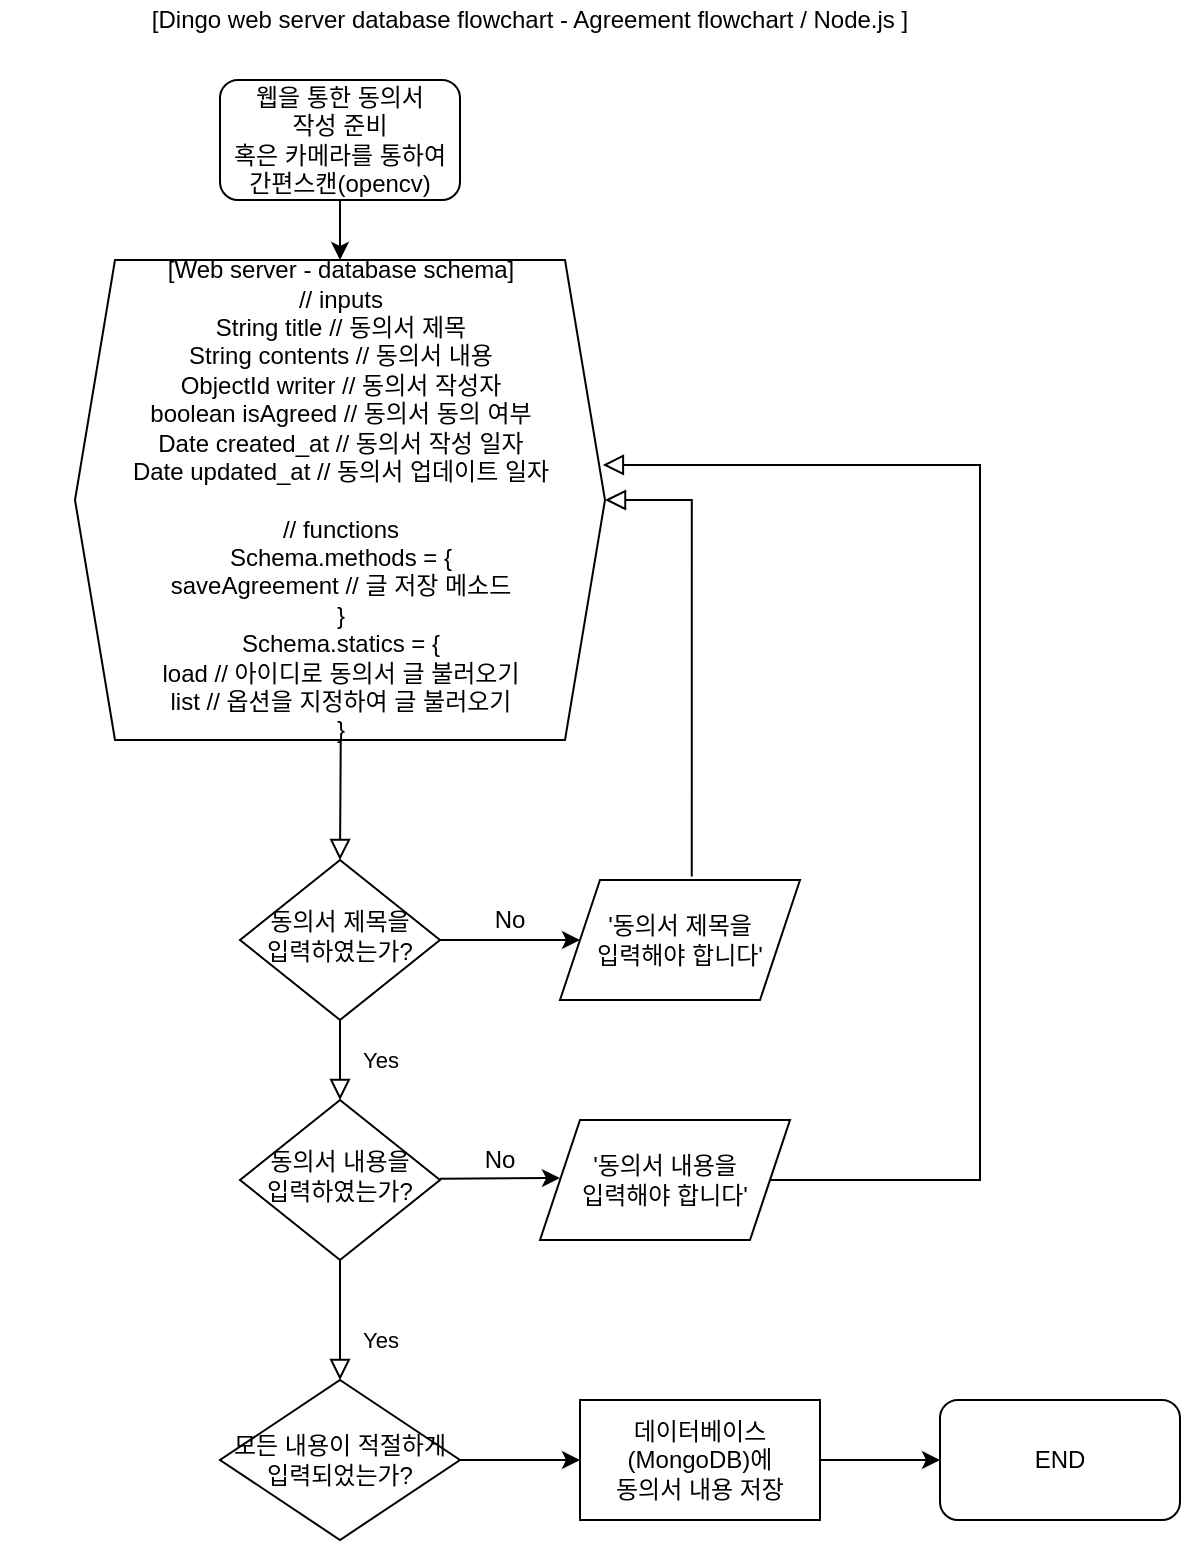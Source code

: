 <mxfile version="13.5.9" type="github" pages="2">
  <diagram id="C5RBs43oDa-KdzZeNtuy" name="Page-1">
    <mxGraphModel dx="303" dy="334" grid="1" gridSize="10" guides="1" tooltips="1" connect="1" arrows="1" fold="1" page="1" pageScale="1" pageWidth="827" pageHeight="1169" math="0" shadow="0">
      <root>
        <mxCell id="WIyWlLk6GJQsqaUBKTNV-0" />
        <mxCell id="WIyWlLk6GJQsqaUBKTNV-1" parent="WIyWlLk6GJQsqaUBKTNV-0" />
        <mxCell id="WIyWlLk6GJQsqaUBKTNV-2" value="" style="rounded=0;html=1;jettySize=auto;orthogonalLoop=1;fontSize=11;endArrow=block;endFill=0;endSize=8;strokeWidth=1;shadow=0;labelBackgroundColor=none;edgeStyle=orthogonalEdgeStyle;" parent="WIyWlLk6GJQsqaUBKTNV-1" target="WIyWlLk6GJQsqaUBKTNV-6" edge="1">
          <mxGeometry relative="1" as="geometry">
            <mxPoint x="220" y="310" as="sourcePoint" />
          </mxGeometry>
        </mxCell>
        <mxCell id="WIyWlLk6GJQsqaUBKTNV-3" value="웹을 통한 동의서&lt;br&gt;작성 준비&lt;br&gt;혹은 카메라를 통하여 간편스캔(opencv)" style="rounded=1;whiteSpace=wrap;html=1;fontSize=12;glass=0;strokeWidth=1;shadow=0;" parent="WIyWlLk6GJQsqaUBKTNV-1" vertex="1">
          <mxGeometry x="160" y="80" width="120" height="60" as="geometry" />
        </mxCell>
        <mxCell id="WIyWlLk6GJQsqaUBKTNV-4" value="Yes" style="rounded=0;html=1;jettySize=auto;orthogonalLoop=1;fontSize=11;endArrow=block;endFill=0;endSize=8;strokeWidth=1;shadow=0;labelBackgroundColor=none;edgeStyle=orthogonalEdgeStyle;" parent="WIyWlLk6GJQsqaUBKTNV-1" source="WIyWlLk6GJQsqaUBKTNV-6" target="WIyWlLk6GJQsqaUBKTNV-10" edge="1">
          <mxGeometry y="20" relative="1" as="geometry">
            <mxPoint as="offset" />
          </mxGeometry>
        </mxCell>
        <mxCell id="WIyWlLk6GJQsqaUBKTNV-6" value="동의서 제목을&lt;br&gt;입력하였는가?" style="rhombus;whiteSpace=wrap;html=1;shadow=0;fontFamily=Helvetica;fontSize=12;align=center;strokeWidth=1;spacing=6;spacingTop=-4;" parent="WIyWlLk6GJQsqaUBKTNV-1" vertex="1">
          <mxGeometry x="170" y="470" width="100" height="80" as="geometry" />
        </mxCell>
        <mxCell id="WIyWlLk6GJQsqaUBKTNV-8" value="Yes" style="rounded=0;html=1;jettySize=auto;orthogonalLoop=1;fontSize=11;endArrow=block;endFill=0;endSize=8;strokeWidth=1;shadow=0;labelBackgroundColor=none;edgeStyle=orthogonalEdgeStyle;" parent="WIyWlLk6GJQsqaUBKTNV-1" source="WIyWlLk6GJQsqaUBKTNV-10" edge="1">
          <mxGeometry x="0.333" y="20" relative="1" as="geometry">
            <mxPoint as="offset" />
            <mxPoint x="220" y="730" as="targetPoint" />
          </mxGeometry>
        </mxCell>
        <mxCell id="WIyWlLk6GJQsqaUBKTNV-9" value="" style="edgeStyle=orthogonalEdgeStyle;rounded=0;html=1;jettySize=auto;orthogonalLoop=1;fontSize=11;endArrow=block;endFill=0;endSize=8;strokeWidth=1;shadow=0;labelBackgroundColor=none;entryX=0.996;entryY=0.427;entryDx=0;entryDy=0;entryPerimeter=0;exitX=1;exitY=0.5;exitDx=0;exitDy=0;" parent="WIyWlLk6GJQsqaUBKTNV-1" source="PqTYXORRvB1QIEcxUU9d-19" target="PqTYXORRvB1QIEcxUU9d-0" edge="1">
          <mxGeometry y="10" relative="1" as="geometry">
            <mxPoint as="offset" />
            <mxPoint x="330" y="220" as="targetPoint" />
            <Array as="points">
              <mxPoint x="540" y="630" />
              <mxPoint x="540" y="273" />
            </Array>
          </mxGeometry>
        </mxCell>
        <mxCell id="WIyWlLk6GJQsqaUBKTNV-10" value="동의서 내용을&lt;br&gt;입력하였는가?" style="rhombus;whiteSpace=wrap;html=1;shadow=0;fontFamily=Helvetica;fontSize=12;align=center;strokeWidth=1;spacing=6;spacingTop=-4;" parent="WIyWlLk6GJQsqaUBKTNV-1" vertex="1">
          <mxGeometry x="170" y="590" width="100" height="80" as="geometry" />
        </mxCell>
        <mxCell id="PqTYXORRvB1QIEcxUU9d-0" value="[Web server - database schema]&lt;br&gt;// inputs&lt;br&gt;String title // 동의서 제목&lt;br&gt;String contents // 동의서 내용&lt;br&gt;ObjectId writer // 동의서 작성자&lt;br&gt;boolean isAgreed // 동의서 동의 여부&lt;br&gt;Date created_at // 동의서 작성 일자&lt;br&gt;Date updated_at // 동의서 업데이트 일자&lt;br&gt;&lt;br&gt;// functions&lt;br&gt;Schema.methods = {&lt;br&gt;saveAgreement // 글 저장 메소드&lt;br&gt;}&lt;br&gt;Schema.statics = {&lt;br&gt;load // 아이디로 동의서 글 불러오기&lt;br&gt;list // 옵션을 지정하여 글 불러오기&lt;br&gt;}" style="shape=hexagon;perimeter=hexagonPerimeter2;whiteSpace=wrap;html=1;fixedSize=1;" vertex="1" parent="WIyWlLk6GJQsqaUBKTNV-1">
          <mxGeometry x="87.5" y="170" width="265" height="240" as="geometry" />
        </mxCell>
        <mxCell id="PqTYXORRvB1QIEcxUU9d-1" value="" style="endArrow=classic;html=1;entryX=0.5;entryY=0;entryDx=0;entryDy=0;" edge="1" parent="WIyWlLk6GJQsqaUBKTNV-1" target="PqTYXORRvB1QIEcxUU9d-0">
          <mxGeometry width="50" height="50" relative="1" as="geometry">
            <mxPoint x="220" y="140" as="sourcePoint" />
            <mxPoint x="380" y="100" as="targetPoint" />
          </mxGeometry>
        </mxCell>
        <mxCell id="PqTYXORRvB1QIEcxUU9d-3" value="[Dingo web server database flowchart - Agreement flowchart / Node.js ]" style="text;html=1;strokeColor=none;fillColor=none;align=center;verticalAlign=middle;whiteSpace=wrap;rounded=0;" vertex="1" parent="WIyWlLk6GJQsqaUBKTNV-1">
          <mxGeometry x="50" y="40" width="530" height="20" as="geometry" />
        </mxCell>
        <mxCell id="PqTYXORRvB1QIEcxUU9d-4" value="모든 내용이 적절하게&lt;br&gt;입력되었는가?" style="rhombus;whiteSpace=wrap;html=1;" vertex="1" parent="WIyWlLk6GJQsqaUBKTNV-1">
          <mxGeometry x="160" y="730" width="120" height="80" as="geometry" />
        </mxCell>
        <mxCell id="PqTYXORRvB1QIEcxUU9d-5" value="" style="endArrow=classic;html=1;" edge="1" parent="WIyWlLk6GJQsqaUBKTNV-1">
          <mxGeometry width="50" height="50" relative="1" as="geometry">
            <mxPoint x="280" y="770" as="sourcePoint" />
            <mxPoint x="340" y="770" as="targetPoint" />
          </mxGeometry>
        </mxCell>
        <mxCell id="PqTYXORRvB1QIEcxUU9d-7" value="데이터베이스(MongoDB)에&lt;br&gt;동의서 내용 저장" style="rounded=0;whiteSpace=wrap;html=1;" vertex="1" parent="WIyWlLk6GJQsqaUBKTNV-1">
          <mxGeometry x="340" y="740" width="120" height="60" as="geometry" />
        </mxCell>
        <mxCell id="PqTYXORRvB1QIEcxUU9d-8" value="END" style="rounded=1;whiteSpace=wrap;html=1;" vertex="1" parent="WIyWlLk6GJQsqaUBKTNV-1">
          <mxGeometry x="520" y="740" width="120" height="60" as="geometry" />
        </mxCell>
        <mxCell id="PqTYXORRvB1QIEcxUU9d-11" value="" style="endArrow=classic;html=1;entryX=0;entryY=0.5;entryDx=0;entryDy=0;" edge="1" parent="WIyWlLk6GJQsqaUBKTNV-1" target="PqTYXORRvB1QIEcxUU9d-8">
          <mxGeometry width="50" height="50" relative="1" as="geometry">
            <mxPoint x="460" y="770" as="sourcePoint" />
            <mxPoint x="510" y="720" as="targetPoint" />
          </mxGeometry>
        </mxCell>
        <mxCell id="PqTYXORRvB1QIEcxUU9d-12" value="&#39;동의서 제목을&lt;br&gt;입력해야 합니다&#39;" style="shape=parallelogram;perimeter=parallelogramPerimeter;whiteSpace=wrap;html=1;fixedSize=1;" vertex="1" parent="WIyWlLk6GJQsqaUBKTNV-1">
          <mxGeometry x="330" y="480" width="120" height="60" as="geometry" />
        </mxCell>
        <mxCell id="PqTYXORRvB1QIEcxUU9d-15" value="" style="endArrow=classic;html=1;" edge="1" parent="WIyWlLk6GJQsqaUBKTNV-1" target="PqTYXORRvB1QIEcxUU9d-12">
          <mxGeometry width="50" height="50" relative="1" as="geometry">
            <mxPoint x="270" y="510" as="sourcePoint" />
            <mxPoint x="320" y="460" as="targetPoint" />
          </mxGeometry>
        </mxCell>
        <mxCell id="PqTYXORRvB1QIEcxUU9d-16" value="No" style="text;html=1;strokeColor=none;fillColor=none;align=center;verticalAlign=middle;whiteSpace=wrap;rounded=0;" vertex="1" parent="WIyWlLk6GJQsqaUBKTNV-1">
          <mxGeometry x="285" y="490" width="40" height="20" as="geometry" />
        </mxCell>
        <mxCell id="PqTYXORRvB1QIEcxUU9d-18" value="" style="edgeStyle=orthogonalEdgeStyle;rounded=0;html=1;jettySize=auto;orthogonalLoop=1;fontSize=11;endArrow=block;endFill=0;endSize=8;strokeWidth=1;shadow=0;labelBackgroundColor=none;entryX=1;entryY=0.5;entryDx=0;entryDy=0;exitX=0.549;exitY=-0.029;exitDx=0;exitDy=0;exitPerimeter=0;" edge="1" parent="WIyWlLk6GJQsqaUBKTNV-1" source="PqTYXORRvB1QIEcxUU9d-12" target="PqTYXORRvB1QIEcxUU9d-0">
          <mxGeometry x="-0.067" y="16" relative="1" as="geometry">
            <mxPoint as="offset" />
            <mxPoint x="280.0" y="520" as="sourcePoint" />
            <mxPoint x="334.16" y="239.78" as="targetPoint" />
            <Array as="points">
              <mxPoint x="396" y="290" />
            </Array>
          </mxGeometry>
        </mxCell>
        <mxCell id="PqTYXORRvB1QIEcxUU9d-19" value="&#39;동의서 내용을&lt;br&gt;입력해야 합니다&#39;" style="shape=parallelogram;perimeter=parallelogramPerimeter;whiteSpace=wrap;html=1;fixedSize=1;" vertex="1" parent="WIyWlLk6GJQsqaUBKTNV-1">
          <mxGeometry x="320" y="600" width="125" height="60" as="geometry" />
        </mxCell>
        <mxCell id="PqTYXORRvB1QIEcxUU9d-20" value="No" style="text;html=1;strokeColor=none;fillColor=none;align=center;verticalAlign=middle;whiteSpace=wrap;rounded=0;" vertex="1" parent="WIyWlLk6GJQsqaUBKTNV-1">
          <mxGeometry x="280" y="610" width="40" height="20" as="geometry" />
        </mxCell>
        <mxCell id="PqTYXORRvB1QIEcxUU9d-21" value="" style="endArrow=classic;html=1;" edge="1" parent="WIyWlLk6GJQsqaUBKTNV-1">
          <mxGeometry width="50" height="50" relative="1" as="geometry">
            <mxPoint x="270" y="629.43" as="sourcePoint" />
            <mxPoint x="330" y="629" as="targetPoint" />
          </mxGeometry>
        </mxCell>
      </root>
    </mxGraphModel>
  </diagram>
  <diagram id="_5OAGe97bpap3oaQ18Kr" name="Page-2">
    <mxGraphModel dx="1818" dy="2006" grid="1" gridSize="10" guides="1" tooltips="1" connect="1" arrows="1" fold="1" page="1" pageScale="1" pageWidth="1169" pageHeight="827" math="0" shadow="0">
      <root>
        <mxCell id="Jn6X8U36RHpzR_EdLx2H-0" />
        <mxCell id="Jn6X8U36RHpzR_EdLx2H-1" parent="Jn6X8U36RHpzR_EdLx2H-0" />
        <mxCell id="Jn6X8U36RHpzR_EdLx2H-6" value="" style="rounded=0;whiteSpace=wrap;html=1;" vertex="1" parent="Jn6X8U36RHpzR_EdLx2H-1">
          <mxGeometry x="100" y="300" width="460" height="50" as="geometry" />
        </mxCell>
        <mxCell id="Jn6X8U36RHpzR_EdLx2H-8" value="NodeJS::&lt;br&gt;database_loader::&lt;br&gt;function&lt;br&gt;createSchema" style="text;html=1;strokeColor=none;fillColor=none;align=center;verticalAlign=middle;whiteSpace=wrap;rounded=0;" vertex="1" parent="Jn6X8U36RHpzR_EdLx2H-1">
          <mxGeometry x="100" y="315" width="130" height="20" as="geometry" />
        </mxCell>
        <mxCell id="22Enb_b1Fq2Z85dF0i7O-0" value="[Web server - agreement schema]&lt;br&gt;// inputs&lt;br&gt;String title // 동의서 제목&lt;br&gt;String contents // 동의서 내용&lt;br&gt;ObjectId writer // 동의서 작성자&lt;br&gt;reference: userSchema&lt;br&gt;boolean isAgreed // 동의서 동의 여부&lt;br&gt;Date created_at // 동의서 작성 일자&lt;br&gt;Date updated_at // 동의서 업데이트 일자&lt;br&gt;&lt;br&gt;// functions&lt;br&gt;Schema.methods = {&lt;br&gt;saveAgreement // 글 저장 메소드&lt;br&gt;}&lt;br&gt;Schema.statics = {&lt;br&gt;load // 아이디로 동의서 글 불러오기&lt;br&gt;list // 옵션을 지정하여 글 불러오기&lt;br&gt;}" style="shape=hexagon;perimeter=hexagonPerimeter2;whiteSpace=wrap;html=1;fixedSize=1;" vertex="1" parent="Jn6X8U36RHpzR_EdLx2H-1">
          <mxGeometry x="238.5" y="10" width="265" height="260" as="geometry" />
        </mxCell>
        <mxCell id="22Enb_b1Fq2Z85dF0i7O-1" value="" style="endArrow=classic;html=1;exitX=0.491;exitY=1.008;exitDx=0;exitDy=0;exitPerimeter=0;" edge="1" parent="Jn6X8U36RHpzR_EdLx2H-1" source="22Enb_b1Fq2Z85dF0i7O-0">
          <mxGeometry width="50" height="50" relative="1" as="geometry">
            <mxPoint x="380" y="350" as="sourcePoint" />
            <mxPoint x="369" y="300" as="targetPoint" />
          </mxGeometry>
        </mxCell>
        <mxCell id="22Enb_b1Fq2Z85dF0i7O-2" value="Input: predefined agreement database schema" style="text;html=1;strokeColor=none;fillColor=none;align=left;verticalAlign=middle;whiteSpace=wrap;rounded=0;" vertex="1" parent="Jn6X8U36RHpzR_EdLx2H-1">
          <mxGeometry x="236" y="301" width="270" height="20" as="geometry" />
        </mxCell>
        <mxCell id="22Enb_b1Fq2Z85dF0i7O-3" value="" style="endArrow=none;html=1;entryX=1;entryY=0.5;entryDx=0;entryDy=0;exitX=0.99;exitY=0.495;exitDx=0;exitDy=0;exitPerimeter=0;" edge="1" parent="Jn6X8U36RHpzR_EdLx2H-1" source="Jn6X8U36RHpzR_EdLx2H-8" target="Jn6X8U36RHpzR_EdLx2H-6">
          <mxGeometry width="50" height="50" relative="1" as="geometry">
            <mxPoint x="230" y="325" as="sourcePoint" />
            <mxPoint x="330" y="280" as="targetPoint" />
          </mxGeometry>
        </mxCell>
        <mxCell id="22Enb_b1Fq2Z85dF0i7O-4" value="" style="endArrow=none;html=1;exitX=0.278;exitY=1.004;exitDx=0;exitDy=0;exitPerimeter=0;entryX=0.277;entryY=0;entryDx=0;entryDy=0;entryPerimeter=0;" edge="1" parent="Jn6X8U36RHpzR_EdLx2H-1" source="Jn6X8U36RHpzR_EdLx2H-6" target="Jn6X8U36RHpzR_EdLx2H-6">
          <mxGeometry width="50" height="50" relative="1" as="geometry">
            <mxPoint x="250" y="330" as="sourcePoint" />
            <mxPoint x="300" y="280" as="targetPoint" />
          </mxGeometry>
        </mxCell>
        <mxCell id="22Enb_b1Fq2Z85dF0i7O-6" value="Output: Agreement Model" style="text;html=1;strokeColor=none;fillColor=none;align=left;verticalAlign=middle;whiteSpace=wrap;rounded=0;" vertex="1" parent="Jn6X8U36RHpzR_EdLx2H-1">
          <mxGeometry x="236" y="325" width="324" height="20" as="geometry" />
        </mxCell>
        <mxCell id="22Enb_b1Fq2Z85dF0i7O-8" value="Configuration&lt;br&gt;Step" style="ellipse;whiteSpace=wrap;html=1;" vertex="1" parent="Jn6X8U36RHpzR_EdLx2H-1">
          <mxGeometry x="200" y="464" width="110" height="50" as="geometry" />
        </mxCell>
        <mxCell id="22Enb_b1Fq2Z85dF0i7O-15" value="[Web server - user schema]&lt;br&gt;// inputs&lt;br&gt;String email // 이메일&lt;br&gt;String hashed_password // 암호화된 비밀번호&lt;br&gt;String salt // 비밀번호 암호화를 위한 salt&lt;br&gt;String name // 학부모 이름&lt;br&gt;String childName // 아동 이름&lt;br&gt;Date created_at // 아이디 생성 일자&lt;br&gt;Date updated_at // 아이디 정보 업데이트 일자" style="shape=hexagon;perimeter=hexagonPerimeter2;whiteSpace=wrap;html=1;fixedSize=1;" vertex="1" parent="Jn6X8U36RHpzR_EdLx2H-1">
          <mxGeometry x="600" y="20" width="265" height="150" as="geometry" />
        </mxCell>
        <mxCell id="22Enb_b1Fq2Z85dF0i7O-16" value="" style="endArrow=classic;html=1;exitX=0;exitY=0.5;exitDx=0;exitDy=0;entryX=0.979;entryY=0.329;entryDx=0;entryDy=0;entryPerimeter=0;" edge="1" parent="Jn6X8U36RHpzR_EdLx2H-1" source="22Enb_b1Fq2Z85dF0i7O-15" target="22Enb_b1Fq2Z85dF0i7O-0">
          <mxGeometry width="50" height="50" relative="1" as="geometry">
            <mxPoint x="510" y="150" as="sourcePoint" />
            <mxPoint x="510" y="95" as="targetPoint" />
          </mxGeometry>
        </mxCell>
        <mxCell id="22Enb_b1Fq2Z85dF0i7O-17" value="" style="rounded=0;whiteSpace=wrap;html=1;" vertex="1" parent="Jn6X8U36RHpzR_EdLx2H-1">
          <mxGeometry x="630" y="299.8" width="460" height="50" as="geometry" />
        </mxCell>
        <mxCell id="22Enb_b1Fq2Z85dF0i7O-18" value="NodeJS::&lt;br&gt;database_loader::&lt;br&gt;function&lt;br&gt;refineScannedDoc" style="text;html=1;strokeColor=none;fillColor=none;align=center;verticalAlign=middle;whiteSpace=wrap;rounded=0;" vertex="1" parent="Jn6X8U36RHpzR_EdLx2H-1">
          <mxGeometry x="630" y="314.8" width="130" height="20" as="geometry" />
        </mxCell>
        <mxCell id="22Enb_b1Fq2Z85dF0i7O-19" value="Input: scanned document" style="text;html=1;strokeColor=none;fillColor=none;align=left;verticalAlign=middle;whiteSpace=wrap;rounded=0;" vertex="1" parent="Jn6X8U36RHpzR_EdLx2H-1">
          <mxGeometry x="766" y="300.8" width="270" height="20" as="geometry" />
        </mxCell>
        <mxCell id="22Enb_b1Fq2Z85dF0i7O-20" value="" style="endArrow=none;html=1;entryX=1;entryY=0.5;entryDx=0;entryDy=0;exitX=0.99;exitY=0.495;exitDx=0;exitDy=0;exitPerimeter=0;" edge="1" parent="Jn6X8U36RHpzR_EdLx2H-1" source="22Enb_b1Fq2Z85dF0i7O-18" target="22Enb_b1Fq2Z85dF0i7O-17">
          <mxGeometry width="50" height="50" relative="1" as="geometry">
            <mxPoint x="760" y="324.8" as="sourcePoint" />
            <mxPoint x="860" y="279.8" as="targetPoint" />
          </mxGeometry>
        </mxCell>
        <mxCell id="22Enb_b1Fq2Z85dF0i7O-21" value="" style="endArrow=none;html=1;exitX=0.278;exitY=1.004;exitDx=0;exitDy=0;exitPerimeter=0;entryX=0.277;entryY=0;entryDx=0;entryDy=0;entryPerimeter=0;" edge="1" parent="Jn6X8U36RHpzR_EdLx2H-1" source="22Enb_b1Fq2Z85dF0i7O-17" target="22Enb_b1Fq2Z85dF0i7O-17">
          <mxGeometry width="50" height="50" relative="1" as="geometry">
            <mxPoint x="780" y="329.8" as="sourcePoint" />
            <mxPoint x="830" y="279.8" as="targetPoint" />
          </mxGeometry>
        </mxCell>
        <mxCell id="22Enb_b1Fq2Z85dF0i7O-22" value="Output: Agreement Model" style="text;html=1;strokeColor=none;fillColor=none;align=left;verticalAlign=middle;whiteSpace=wrap;rounded=0;" vertex="1" parent="Jn6X8U36RHpzR_EdLx2H-1">
          <mxGeometry x="766" y="324.8" width="344" height="25.2" as="geometry" />
        </mxCell>
        <mxCell id="22Enb_b1Fq2Z85dF0i7O-23" value="Printed&lt;br&gt;paper document" style="whiteSpace=wrap;html=1;aspect=fixed;" vertex="1" parent="Jn6X8U36RHpzR_EdLx2H-1">
          <mxGeometry x="910" y="80" width="150" height="150" as="geometry" />
        </mxCell>
        <mxCell id="22Enb_b1Fq2Z85dF0i7O-24" value="" style="endArrow=classic;html=1;entryX=0.629;entryY=-0.029;entryDx=0;entryDy=0;entryPerimeter=0;exitX=0.5;exitY=1;exitDx=0;exitDy=0;" edge="1" parent="Jn6X8U36RHpzR_EdLx2H-1" source="22Enb_b1Fq2Z85dF0i7O-23" target="22Enb_b1Fq2Z85dF0i7O-17">
          <mxGeometry width="50" height="50" relative="1" as="geometry">
            <mxPoint x="940" y="270" as="sourcePoint" />
            <mxPoint x="990" y="220" as="targetPoint" />
          </mxGeometry>
        </mxCell>
        <mxCell id="22Enb_b1Fq2Z85dF0i7O-26" value="Scanned by user using openCV and&lt;br&gt;Machine Learning" style="text;html=1;strokeColor=none;fillColor=none;align=center;verticalAlign=middle;whiteSpace=wrap;rounded=0;" vertex="1" parent="Jn6X8U36RHpzR_EdLx2H-1">
          <mxGeometry x="980" y="240" width="120" height="50" as="geometry" />
        </mxCell>
        <mxCell id="22Enb_b1Fq2Z85dF0i7O-33" value="" style="rounded=0;whiteSpace=wrap;html=1;" vertex="1" parent="Jn6X8U36RHpzR_EdLx2H-1">
          <mxGeometry x="340" y="414" width="460" height="50" as="geometry" />
        </mxCell>
        <mxCell id="22Enb_b1Fq2Z85dF0i7O-34" value="Web::&lt;br&gt;/process&lt;br&gt;/addagreement" style="text;html=1;strokeColor=none;fillColor=none;align=center;verticalAlign=middle;whiteSpace=wrap;rounded=0;" vertex="1" parent="Jn6X8U36RHpzR_EdLx2H-1">
          <mxGeometry x="340" y="429" width="130" height="20" as="geometry" />
        </mxCell>
        <mxCell id="22Enb_b1Fq2Z85dF0i7O-35" value="Input: User inputs" style="text;html=1;strokeColor=none;fillColor=none;align=left;verticalAlign=middle;whiteSpace=wrap;rounded=0;" vertex="1" parent="Jn6X8U36RHpzR_EdLx2H-1">
          <mxGeometry x="476" y="415" width="270" height="20" as="geometry" />
        </mxCell>
        <mxCell id="22Enb_b1Fq2Z85dF0i7O-36" value="" style="endArrow=none;html=1;entryX=1;entryY=0.5;entryDx=0;entryDy=0;exitX=0.99;exitY=0.495;exitDx=0;exitDy=0;exitPerimeter=0;" edge="1" parent="Jn6X8U36RHpzR_EdLx2H-1" source="22Enb_b1Fq2Z85dF0i7O-34" target="22Enb_b1Fq2Z85dF0i7O-33">
          <mxGeometry width="50" height="50" relative="1" as="geometry">
            <mxPoint x="470" y="439" as="sourcePoint" />
            <mxPoint x="570" y="394" as="targetPoint" />
          </mxGeometry>
        </mxCell>
        <mxCell id="22Enb_b1Fq2Z85dF0i7O-37" value="" style="endArrow=none;html=1;exitX=0.278;exitY=1.004;exitDx=0;exitDy=0;exitPerimeter=0;entryX=0.277;entryY=0;entryDx=0;entryDy=0;entryPerimeter=0;" edge="1" parent="Jn6X8U36RHpzR_EdLx2H-1" source="22Enb_b1Fq2Z85dF0i7O-33" target="22Enb_b1Fq2Z85dF0i7O-33">
          <mxGeometry width="50" height="50" relative="1" as="geometry">
            <mxPoint x="490" y="444" as="sourcePoint" />
            <mxPoint x="540" y="394" as="targetPoint" />
          </mxGeometry>
        </mxCell>
        <mxCell id="22Enb_b1Fq2Z85dF0i7O-38" value="Callback: addagreement" style="text;html=1;strokeColor=none;fillColor=none;align=left;verticalAlign=middle;whiteSpace=wrap;rounded=0;" vertex="1" parent="Jn6X8U36RHpzR_EdLx2H-1">
          <mxGeometry x="476" y="439" width="324" height="20" as="geometry" />
        </mxCell>
        <mxCell id="22Enb_b1Fq2Z85dF0i7O-40" value="Model&lt;br&gt;Predefinition&lt;br&gt;Step" style="ellipse;whiteSpace=wrap;html=1;" vertex="1" parent="Jn6X8U36RHpzR_EdLx2H-1">
          <mxGeometry x="110" y="200" width="110" height="70" as="geometry" />
        </mxCell>
        <mxCell id="22Enb_b1Fq2Z85dF0i7O-41" value="" style="rounded=0;whiteSpace=wrap;html=1;" vertex="1" parent="Jn6X8U36RHpzR_EdLx2H-1">
          <mxGeometry x="340" y="500" width="460" height="50" as="geometry" />
        </mxCell>
        <mxCell id="22Enb_b1Fq2Z85dF0i7O-42" value="MongoDB::&lt;br&gt;function saveAgreement" style="text;html=1;strokeColor=none;fillColor=none;align=center;verticalAlign=middle;whiteSpace=wrap;rounded=0;" vertex="1" parent="Jn6X8U36RHpzR_EdLx2H-1">
          <mxGeometry x="340" y="515" width="130" height="20" as="geometry" />
        </mxCell>
        <mxCell id="22Enb_b1Fq2Z85dF0i7O-43" value="Callback: addagreement" style="text;html=1;strokeColor=none;fillColor=none;align=left;verticalAlign=middle;whiteSpace=wrap;rounded=0;" vertex="1" parent="Jn6X8U36RHpzR_EdLx2H-1">
          <mxGeometry x="476" y="501" width="270" height="20" as="geometry" />
        </mxCell>
        <mxCell id="22Enb_b1Fq2Z85dF0i7O-44" value="" style="endArrow=none;html=1;entryX=1;entryY=0.5;entryDx=0;entryDy=0;exitX=0.99;exitY=0.495;exitDx=0;exitDy=0;exitPerimeter=0;" edge="1" parent="Jn6X8U36RHpzR_EdLx2H-1" source="22Enb_b1Fq2Z85dF0i7O-42" target="22Enb_b1Fq2Z85dF0i7O-41">
          <mxGeometry width="50" height="50" relative="1" as="geometry">
            <mxPoint x="470" y="525" as="sourcePoint" />
            <mxPoint x="570" y="480" as="targetPoint" />
          </mxGeometry>
        </mxCell>
        <mxCell id="22Enb_b1Fq2Z85dF0i7O-45" value="" style="endArrow=none;html=1;exitX=0.278;exitY=1.004;exitDx=0;exitDy=0;exitPerimeter=0;entryX=0.277;entryY=0;entryDx=0;entryDy=0;entryPerimeter=0;" edge="1" parent="Jn6X8U36RHpzR_EdLx2H-1" source="22Enb_b1Fq2Z85dF0i7O-41" target="22Enb_b1Fq2Z85dF0i7O-41">
          <mxGeometry width="50" height="50" relative="1" as="geometry">
            <mxPoint x="490" y="530" as="sourcePoint" />
            <mxPoint x="540" y="480" as="targetPoint" />
          </mxGeometry>
        </mxCell>
        <mxCell id="22Enb_b1Fq2Z85dF0i7O-46" value="Callback Output: saveAgreement" style="text;html=1;strokeColor=none;fillColor=none;align=left;verticalAlign=middle;whiteSpace=wrap;rounded=0;" vertex="1" parent="Jn6X8U36RHpzR_EdLx2H-1">
          <mxGeometry x="476" y="525" width="324" height="20" as="geometry" />
        </mxCell>
        <mxCell id="22Enb_b1Fq2Z85dF0i7O-47" value="동의서 데이터베이스&lt;br&gt;생성" style="rounded=0;whiteSpace=wrap;html=1;" vertex="1" parent="Jn6X8U36RHpzR_EdLx2H-1">
          <mxGeometry x="500" y="580" width="120" height="60" as="geometry" />
        </mxCell>
        <mxCell id="22Enb_b1Fq2Z85dF0i7O-48" value="" style="rounded=0;whiteSpace=wrap;html=1;" vertex="1" parent="Jn6X8U36RHpzR_EdLx2H-1">
          <mxGeometry x="46" y="700" width="320" height="50" as="geometry" />
        </mxCell>
        <mxCell id="22Enb_b1Fq2Z85dF0i7O-49" value="user::&lt;br&gt;showAgreement" style="text;html=1;strokeColor=none;fillColor=none;align=center;verticalAlign=middle;whiteSpace=wrap;rounded=0;" vertex="1" parent="Jn6X8U36RHpzR_EdLx2H-1">
          <mxGeometry x="46" y="715" width="130" height="20" as="geometry" />
        </mxCell>
        <mxCell id="22Enb_b1Fq2Z85dF0i7O-50" value="Callback:&amp;nbsp;&lt;span style=&quot;text-align: center&quot;&gt;showAgreement&lt;/span&gt;&lt;span style=&quot;text-align: center&quot;&gt;(req: ID)&lt;/span&gt;" style="text;html=1;strokeColor=none;fillColor=none;align=left;verticalAlign=middle;whiteSpace=wrap;rounded=0;" vertex="1" parent="Jn6X8U36RHpzR_EdLx2H-1">
          <mxGeometry x="182" y="701" width="188" height="20" as="geometry" />
        </mxCell>
        <mxCell id="22Enb_b1Fq2Z85dF0i7O-51" value="" style="endArrow=none;html=1;entryX=0.893;entryY=-0.043;entryDx=0;entryDy=0;entryPerimeter=0;" edge="1" parent="Jn6X8U36RHpzR_EdLx2H-1" target="22Enb_b1Fq2Z85dF0i7O-53">
          <mxGeometry width="50" height="50" relative="1" as="geometry">
            <mxPoint x="166" y="724" as="sourcePoint" />
            <mxPoint x="276" y="680" as="targetPoint" />
          </mxGeometry>
        </mxCell>
        <mxCell id="22Enb_b1Fq2Z85dF0i7O-52" value="" style="endArrow=none;html=1;exitX=0.365;exitY=0.981;exitDx=0;exitDy=0;exitPerimeter=0;entryX=0.364;entryY=0.003;entryDx=0;entryDy=0;entryPerimeter=0;" edge="1" parent="Jn6X8U36RHpzR_EdLx2H-1" source="22Enb_b1Fq2Z85dF0i7O-48" target="22Enb_b1Fq2Z85dF0i7O-48">
          <mxGeometry width="50" height="50" relative="1" as="geometry">
            <mxPoint x="196" y="730" as="sourcePoint" />
            <mxPoint x="246" y="680" as="targetPoint" />
          </mxGeometry>
        </mxCell>
        <mxCell id="22Enb_b1Fq2Z85dF0i7O-53" value="Output: Agreement list" style="text;html=1;strokeColor=none;fillColor=none;align=left;verticalAlign=middle;whiteSpace=wrap;rounded=0;" vertex="1" parent="Jn6X8U36RHpzR_EdLx2H-1">
          <mxGeometry x="182" y="725" width="204" height="20" as="geometry" />
        </mxCell>
        <mxCell id="22Enb_b1Fq2Z85dF0i7O-54" value="" style="rounded=0;whiteSpace=wrap;html=1;" vertex="1" parent="Jn6X8U36RHpzR_EdLx2H-1">
          <mxGeometry x="406" y="701" width="320" height="50" as="geometry" />
        </mxCell>
        <mxCell id="22Enb_b1Fq2Z85dF0i7O-55" value="user::&lt;br&gt;showAgreement" style="text;html=1;strokeColor=none;fillColor=none;align=center;verticalAlign=middle;whiteSpace=wrap;rounded=0;" vertex="1" parent="Jn6X8U36RHpzR_EdLx2H-1">
          <mxGeometry x="406" y="716" width="130" height="20" as="geometry" />
        </mxCell>
        <mxCell id="22Enb_b1Fq2Z85dF0i7O-56" value="" style="endArrow=none;html=1;entryX=0.893;entryY=-0.043;entryDx=0;entryDy=0;entryPerimeter=0;" edge="1" parent="Jn6X8U36RHpzR_EdLx2H-1" target="22Enb_b1Fq2Z85dF0i7O-58">
          <mxGeometry width="50" height="50" relative="1" as="geometry">
            <mxPoint x="526" y="725" as="sourcePoint" />
            <mxPoint x="636" y="681" as="targetPoint" />
          </mxGeometry>
        </mxCell>
        <mxCell id="22Enb_b1Fq2Z85dF0i7O-57" value="" style="endArrow=none;html=1;exitX=0.365;exitY=0.981;exitDx=0;exitDy=0;exitPerimeter=0;entryX=0.364;entryY=0.003;entryDx=0;entryDy=0;entryPerimeter=0;" edge="1" parent="Jn6X8U36RHpzR_EdLx2H-1" source="22Enb_b1Fq2Z85dF0i7O-54" target="22Enb_b1Fq2Z85dF0i7O-54">
          <mxGeometry width="50" height="50" relative="1" as="geometry">
            <mxPoint x="556" y="731" as="sourcePoint" />
            <mxPoint x="606" y="681" as="targetPoint" />
          </mxGeometry>
        </mxCell>
        <mxCell id="22Enb_b1Fq2Z85dF0i7O-58" value="Output: Agreement List" style="text;html=1;strokeColor=none;fillColor=none;align=left;verticalAlign=middle;whiteSpace=wrap;rounded=0;" vertex="1" parent="Jn6X8U36RHpzR_EdLx2H-1">
          <mxGeometry x="542" y="726" width="204" height="20" as="geometry" />
        </mxCell>
        <mxCell id="22Enb_b1Fq2Z85dF0i7O-59" value="" style="rounded=0;whiteSpace=wrap;html=1;" vertex="1" parent="Jn6X8U36RHpzR_EdLx2H-1">
          <mxGeometry x="760" y="701" width="320" height="50" as="geometry" />
        </mxCell>
        <mxCell id="22Enb_b1Fq2Z85dF0i7O-60" value="user::&lt;br&gt;showAgreement" style="text;html=1;strokeColor=none;fillColor=none;align=center;verticalAlign=middle;whiteSpace=wrap;rounded=0;" vertex="1" parent="Jn6X8U36RHpzR_EdLx2H-1">
          <mxGeometry x="760" y="716" width="130" height="20" as="geometry" />
        </mxCell>
        <mxCell id="22Enb_b1Fq2Z85dF0i7O-61" value="" style="endArrow=none;html=1;entryX=0.893;entryY=-0.043;entryDx=0;entryDy=0;entryPerimeter=0;" edge="1" parent="Jn6X8U36RHpzR_EdLx2H-1" target="22Enb_b1Fq2Z85dF0i7O-63">
          <mxGeometry width="50" height="50" relative="1" as="geometry">
            <mxPoint x="880.0" y="725" as="sourcePoint" />
            <mxPoint x="990" y="681" as="targetPoint" />
          </mxGeometry>
        </mxCell>
        <mxCell id="22Enb_b1Fq2Z85dF0i7O-62" value="" style="endArrow=none;html=1;exitX=0.365;exitY=0.981;exitDx=0;exitDy=0;exitPerimeter=0;entryX=0.364;entryY=0.003;entryDx=0;entryDy=0;entryPerimeter=0;" edge="1" parent="Jn6X8U36RHpzR_EdLx2H-1" source="22Enb_b1Fq2Z85dF0i7O-59" target="22Enb_b1Fq2Z85dF0i7O-59">
          <mxGeometry width="50" height="50" relative="1" as="geometry">
            <mxPoint x="910" y="731" as="sourcePoint" />
            <mxPoint x="960" y="681" as="targetPoint" />
          </mxGeometry>
        </mxCell>
        <mxCell id="22Enb_b1Fq2Z85dF0i7O-63" value="Output: consent to the agreement" style="text;html=1;strokeColor=none;fillColor=none;align=left;verticalAlign=middle;whiteSpace=wrap;rounded=0;" vertex="1" parent="Jn6X8U36RHpzR_EdLx2H-1">
          <mxGeometry x="896" y="726" width="204" height="20" as="geometry" />
        </mxCell>
        <mxCell id="22Enb_b1Fq2Z85dF0i7O-64" value="Callback: list&lt;span style=&quot;text-align: center&quot;&gt;Agreement&lt;/span&gt;" style="text;html=1;strokeColor=none;fillColor=none;align=left;verticalAlign=middle;whiteSpace=wrap;rounded=0;" vertex="1" parent="Jn6X8U36RHpzR_EdLx2H-1">
          <mxGeometry x="542" y="701" width="178" height="20" as="geometry" />
        </mxCell>
        <mxCell id="22Enb_b1Fq2Z85dF0i7O-65" value="Callback:&amp;nbsp;&lt;span style=&quot;text-align: center&quot;&gt;agree&lt;/span&gt;" style="text;html=1;strokeColor=none;fillColor=none;align=left;verticalAlign=middle;whiteSpace=wrap;rounded=0;" vertex="1" parent="Jn6X8U36RHpzR_EdLx2H-1">
          <mxGeometry x="896" y="701" width="168" height="20" as="geometry" />
        </mxCell>
        <mxCell id="22Enb_b1Fq2Z85dF0i7O-66" value="" style="endArrow=classic;html=1;" edge="1" parent="Jn6X8U36RHpzR_EdLx2H-1">
          <mxGeometry width="50" height="50" relative="1" as="geometry">
            <mxPoint x="310" y="350" as="sourcePoint" />
            <mxPoint x="370" y="409" as="targetPoint" />
          </mxGeometry>
        </mxCell>
        <mxCell id="22Enb_b1Fq2Z85dF0i7O-67" value="" style="endArrow=classic;html=1;exitX=0.25;exitY=1;exitDx=0;exitDy=0;" edge="1" parent="Jn6X8U36RHpzR_EdLx2H-1" source="22Enb_b1Fq2Z85dF0i7O-22">
          <mxGeometry width="50" height="50" relative="1" as="geometry">
            <mxPoint x="380" y="361" as="sourcePoint" />
            <mxPoint x="780" y="410" as="targetPoint" />
          </mxGeometry>
        </mxCell>
        <mxCell id="22Enb_b1Fq2Z85dF0i7O-69" value="" style="endArrow=classic;html=1;exitX=0.55;exitY=0.98;exitDx=0;exitDy=0;exitPerimeter=0;entryX=0.437;entryY=-0.05;entryDx=0;entryDy=0;entryPerimeter=0;" edge="1" parent="Jn6X8U36RHpzR_EdLx2H-1" source="22Enb_b1Fq2Z85dF0i7O-33" target="22Enb_b1Fq2Z85dF0i7O-43">
          <mxGeometry width="50" height="50" relative="1" as="geometry">
            <mxPoint x="520" y="710" as="sourcePoint" />
            <mxPoint x="570" y="660" as="targetPoint" />
          </mxGeometry>
        </mxCell>
        <mxCell id="22Enb_b1Fq2Z85dF0i7O-70" value="" style="endArrow=classic;html=1;exitX=0.53;exitY=1.02;exitDx=0;exitDy=0;exitPerimeter=0;entryX=0.5;entryY=0;entryDx=0;entryDy=0;" edge="1" parent="Jn6X8U36RHpzR_EdLx2H-1" source="22Enb_b1Fq2Z85dF0i7O-41" target="22Enb_b1Fq2Z85dF0i7O-47">
          <mxGeometry width="50" height="50" relative="1" as="geometry">
            <mxPoint x="603" y="473" as="sourcePoint" />
            <mxPoint x="603.99" y="510" as="targetPoint" />
          </mxGeometry>
        </mxCell>
        <mxCell id="22Enb_b1Fq2Z85dF0i7O-71" value="" style="endArrow=classic;html=1;exitX=0.5;exitY=1;exitDx=0;exitDy=0;entryX=0.25;entryY=0;entryDx=0;entryDy=0;" edge="1" parent="Jn6X8U36RHpzR_EdLx2H-1" source="22Enb_b1Fq2Z85dF0i7O-47" target="22Enb_b1Fq2Z85dF0i7O-50">
          <mxGeometry width="50" height="50" relative="1" as="geometry">
            <mxPoint x="593.8" y="561" as="sourcePoint" />
            <mxPoint x="570" y="590" as="targetPoint" />
          </mxGeometry>
        </mxCell>
        <mxCell id="22Enb_b1Fq2Z85dF0i7O-72" value="" style="endArrow=classic;html=1;exitX=0.5;exitY=1;exitDx=0;exitDy=0;entryX=0.096;entryY=-0.2;entryDx=0;entryDy=0;entryPerimeter=0;" edge="1" parent="Jn6X8U36RHpzR_EdLx2H-1" source="22Enb_b1Fq2Z85dF0i7O-47" target="22Enb_b1Fq2Z85dF0i7O-64">
          <mxGeometry width="50" height="50" relative="1" as="geometry">
            <mxPoint x="570" y="650" as="sourcePoint" />
            <mxPoint x="239" y="711" as="targetPoint" />
          </mxGeometry>
        </mxCell>
        <mxCell id="22Enb_b1Fq2Z85dF0i7O-73" value="" style="endArrow=classic;html=1;entryX=0.25;entryY=0;entryDx=0;entryDy=0;" edge="1" parent="Jn6X8U36RHpzR_EdLx2H-1" target="22Enb_b1Fq2Z85dF0i7O-65">
          <mxGeometry width="50" height="50" relative="1" as="geometry">
            <mxPoint x="560" y="640" as="sourcePoint" />
            <mxPoint x="569.088" y="707" as="targetPoint" />
          </mxGeometry>
        </mxCell>
      </root>
    </mxGraphModel>
  </diagram>
</mxfile>
